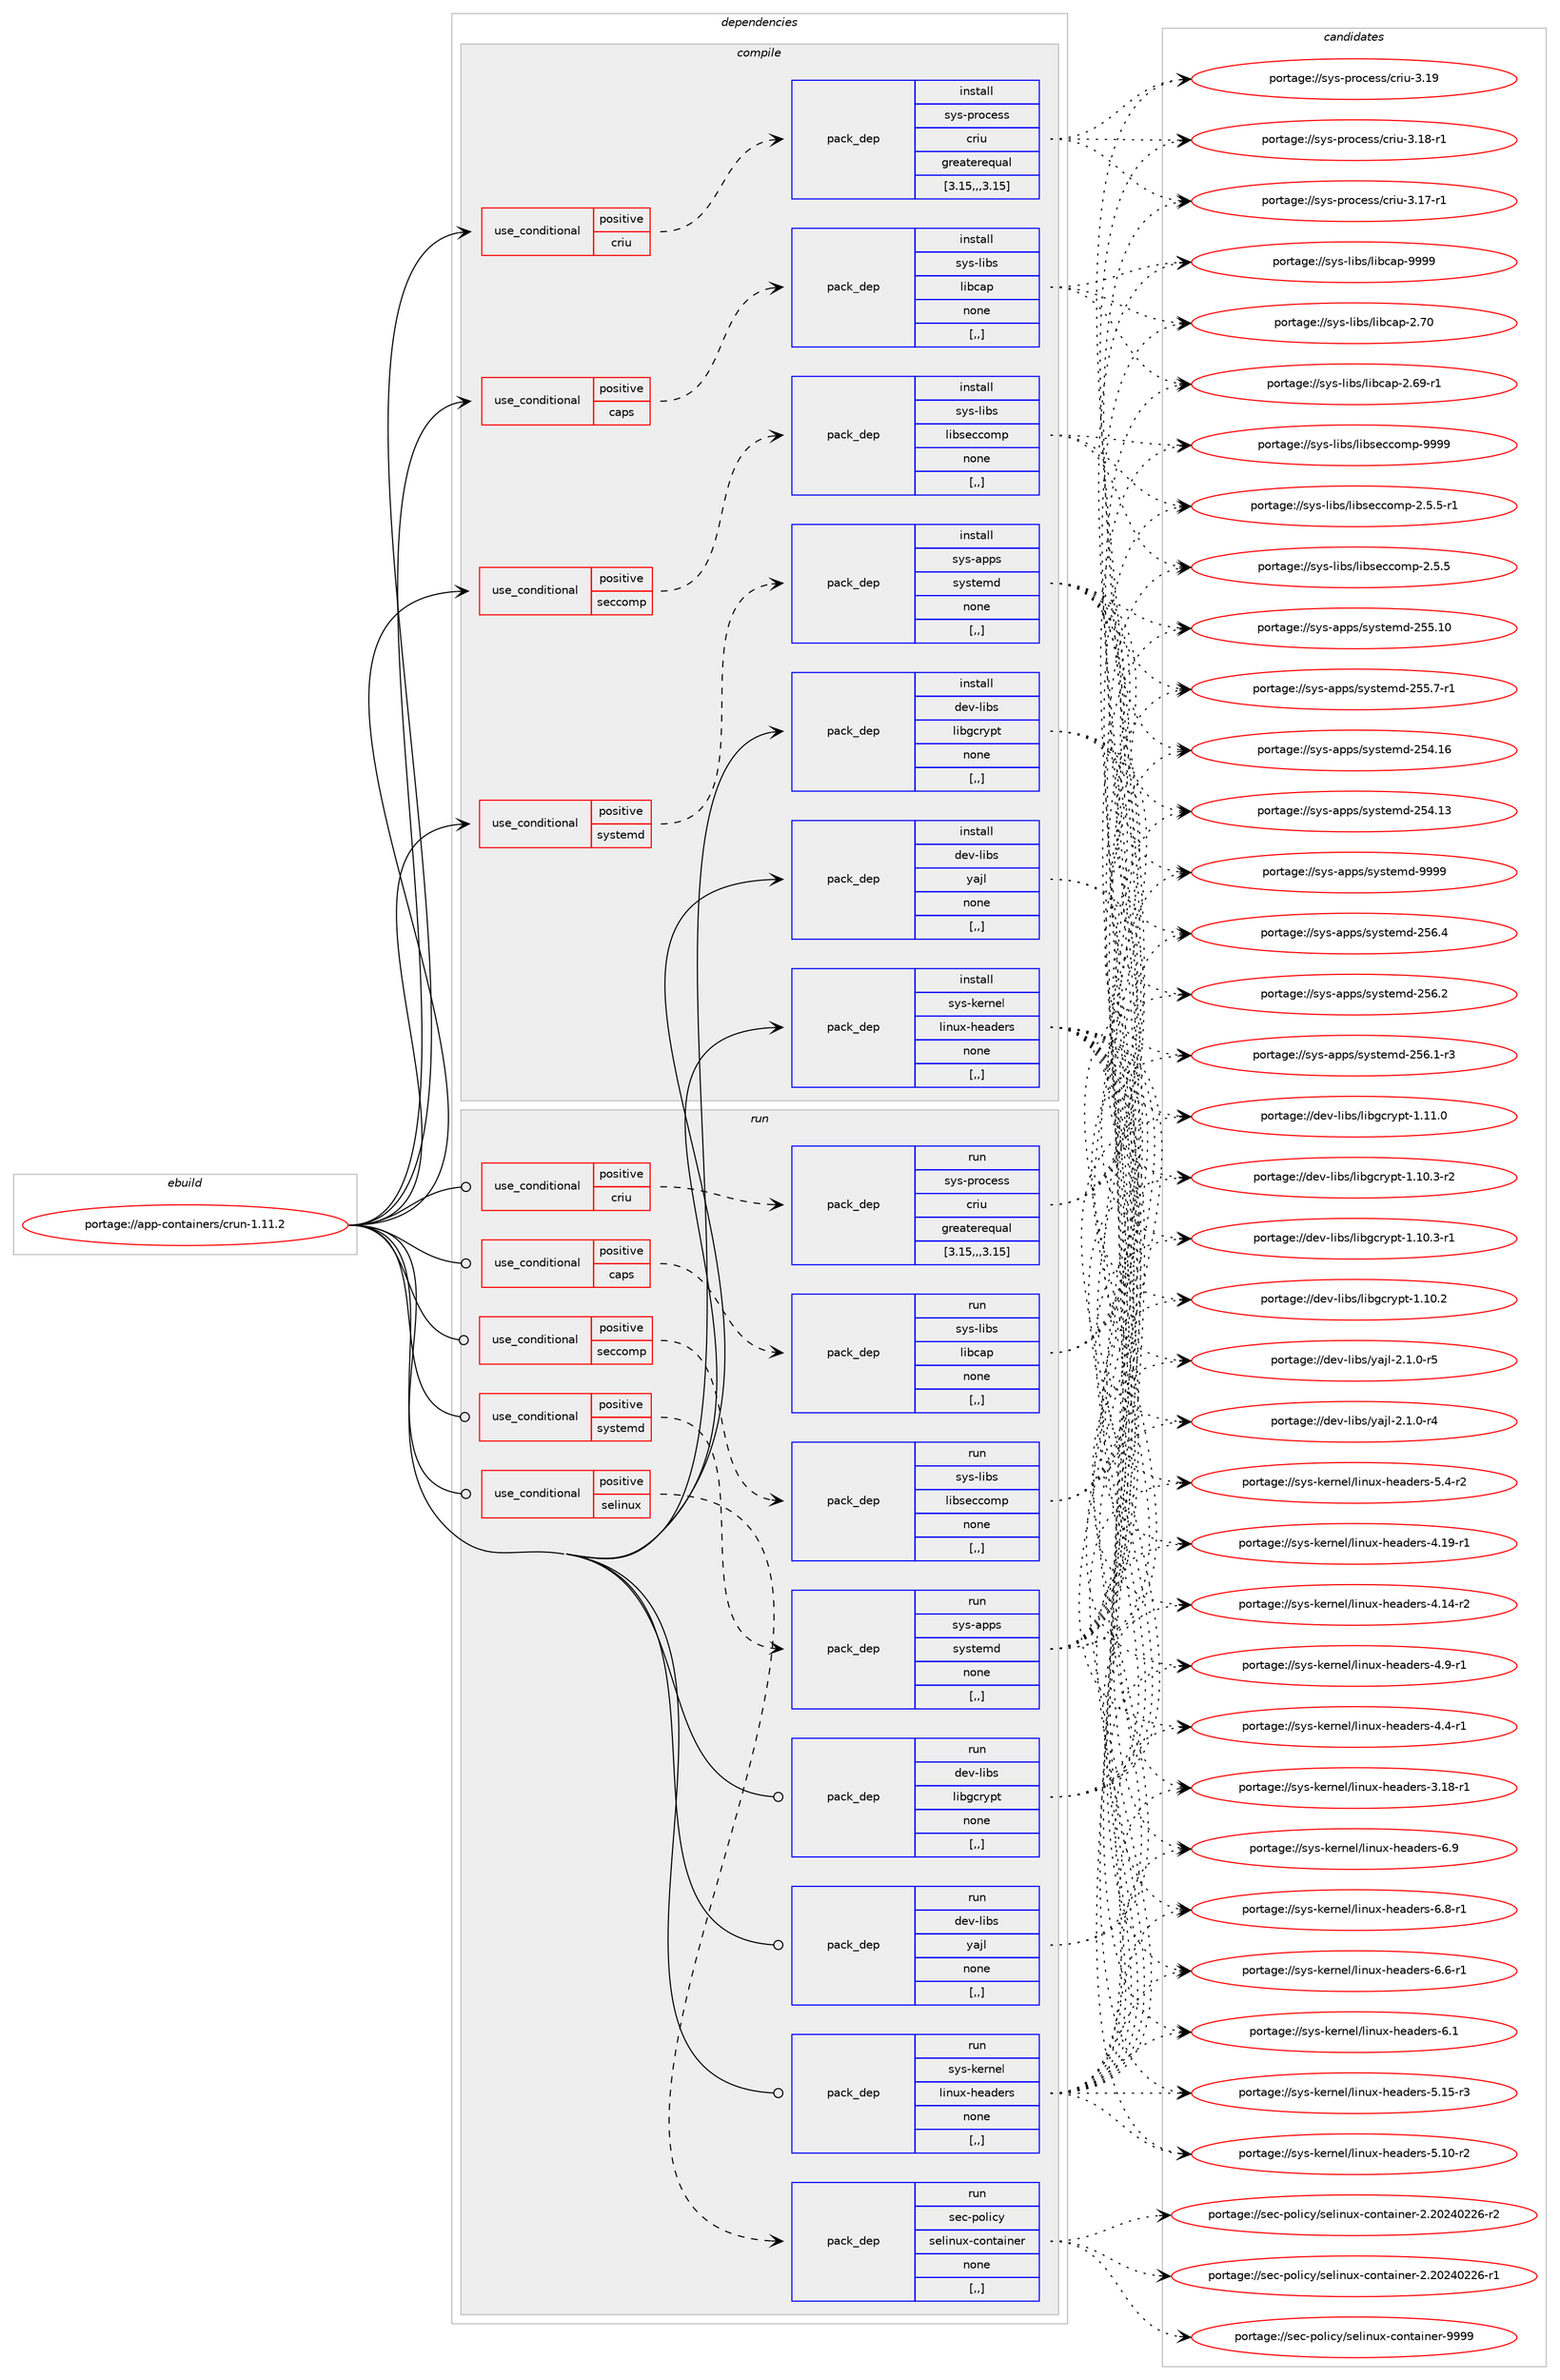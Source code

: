 digraph prolog {

# *************
# Graph options
# *************

newrank=true;
concentrate=true;
compound=true;
graph [rankdir=LR,fontname=Helvetica,fontsize=10,ranksep=1.5];#, ranksep=2.5, nodesep=0.2];
edge  [arrowhead=vee];
node  [fontname=Helvetica,fontsize=10];

# **********
# The ebuild
# **********

subgraph cluster_leftcol {
color=gray;
label=<<i>ebuild</i>>;
id [label="portage://app-containers/crun-1.11.2", color=red, width=4, href="../app-containers/crun-1.11.2.svg"];
}

# ****************
# The dependencies
# ****************

subgraph cluster_midcol {
color=gray;
label=<<i>dependencies</i>>;
subgraph cluster_compile {
fillcolor="#eeeeee";
style=filled;
label=<<i>compile</i>>;
subgraph cond3016 {
dependency11163 [label=<<TABLE BORDER="0" CELLBORDER="1" CELLSPACING="0" CELLPADDING="4"><TR><TD ROWSPAN="3" CELLPADDING="10">use_conditional</TD></TR><TR><TD>positive</TD></TR><TR><TD>caps</TD></TR></TABLE>>, shape=none, color=red];
subgraph pack8089 {
dependency11164 [label=<<TABLE BORDER="0" CELLBORDER="1" CELLSPACING="0" CELLPADDING="4" WIDTH="220"><TR><TD ROWSPAN="6" CELLPADDING="30">pack_dep</TD></TR><TR><TD WIDTH="110">install</TD></TR><TR><TD>sys-libs</TD></TR><TR><TD>libcap</TD></TR><TR><TD>none</TD></TR><TR><TD>[,,]</TD></TR></TABLE>>, shape=none, color=blue];
}
dependency11163:e -> dependency11164:w [weight=20,style="dashed",arrowhead="vee"];
}
id:e -> dependency11163:w [weight=20,style="solid",arrowhead="vee"];
subgraph cond3017 {
dependency11165 [label=<<TABLE BORDER="0" CELLBORDER="1" CELLSPACING="0" CELLPADDING="4"><TR><TD ROWSPAN="3" CELLPADDING="10">use_conditional</TD></TR><TR><TD>positive</TD></TR><TR><TD>criu</TD></TR></TABLE>>, shape=none, color=red];
subgraph pack8090 {
dependency11166 [label=<<TABLE BORDER="0" CELLBORDER="1" CELLSPACING="0" CELLPADDING="4" WIDTH="220"><TR><TD ROWSPAN="6" CELLPADDING="30">pack_dep</TD></TR><TR><TD WIDTH="110">install</TD></TR><TR><TD>sys-process</TD></TR><TR><TD>criu</TD></TR><TR><TD>greaterequal</TD></TR><TR><TD>[3.15,,,3.15]</TD></TR></TABLE>>, shape=none, color=blue];
}
dependency11165:e -> dependency11166:w [weight=20,style="dashed",arrowhead="vee"];
}
id:e -> dependency11165:w [weight=20,style="solid",arrowhead="vee"];
subgraph cond3018 {
dependency11167 [label=<<TABLE BORDER="0" CELLBORDER="1" CELLSPACING="0" CELLPADDING="4"><TR><TD ROWSPAN="3" CELLPADDING="10">use_conditional</TD></TR><TR><TD>positive</TD></TR><TR><TD>seccomp</TD></TR></TABLE>>, shape=none, color=red];
subgraph pack8091 {
dependency11168 [label=<<TABLE BORDER="0" CELLBORDER="1" CELLSPACING="0" CELLPADDING="4" WIDTH="220"><TR><TD ROWSPAN="6" CELLPADDING="30">pack_dep</TD></TR><TR><TD WIDTH="110">install</TD></TR><TR><TD>sys-libs</TD></TR><TR><TD>libseccomp</TD></TR><TR><TD>none</TD></TR><TR><TD>[,,]</TD></TR></TABLE>>, shape=none, color=blue];
}
dependency11167:e -> dependency11168:w [weight=20,style="dashed",arrowhead="vee"];
}
id:e -> dependency11167:w [weight=20,style="solid",arrowhead="vee"];
subgraph cond3019 {
dependency11169 [label=<<TABLE BORDER="0" CELLBORDER="1" CELLSPACING="0" CELLPADDING="4"><TR><TD ROWSPAN="3" CELLPADDING="10">use_conditional</TD></TR><TR><TD>positive</TD></TR><TR><TD>systemd</TD></TR></TABLE>>, shape=none, color=red];
subgraph pack8092 {
dependency11170 [label=<<TABLE BORDER="0" CELLBORDER="1" CELLSPACING="0" CELLPADDING="4" WIDTH="220"><TR><TD ROWSPAN="6" CELLPADDING="30">pack_dep</TD></TR><TR><TD WIDTH="110">install</TD></TR><TR><TD>sys-apps</TD></TR><TR><TD>systemd</TD></TR><TR><TD>none</TD></TR><TR><TD>[,,]</TD></TR></TABLE>>, shape=none, color=blue];
}
dependency11169:e -> dependency11170:w [weight=20,style="dashed",arrowhead="vee"];
}
id:e -> dependency11169:w [weight=20,style="solid",arrowhead="vee"];
subgraph pack8093 {
dependency11171 [label=<<TABLE BORDER="0" CELLBORDER="1" CELLSPACING="0" CELLPADDING="4" WIDTH="220"><TR><TD ROWSPAN="6" CELLPADDING="30">pack_dep</TD></TR><TR><TD WIDTH="110">install</TD></TR><TR><TD>dev-libs</TD></TR><TR><TD>libgcrypt</TD></TR><TR><TD>none</TD></TR><TR><TD>[,,]</TD></TR></TABLE>>, shape=none, color=blue];
}
id:e -> dependency11171:w [weight=20,style="solid",arrowhead="vee"];
subgraph pack8094 {
dependency11172 [label=<<TABLE BORDER="0" CELLBORDER="1" CELLSPACING="0" CELLPADDING="4" WIDTH="220"><TR><TD ROWSPAN="6" CELLPADDING="30">pack_dep</TD></TR><TR><TD WIDTH="110">install</TD></TR><TR><TD>dev-libs</TD></TR><TR><TD>yajl</TD></TR><TR><TD>none</TD></TR><TR><TD>[,,]</TD></TR></TABLE>>, shape=none, color=blue];
}
id:e -> dependency11172:w [weight=20,style="solid",arrowhead="vee"];
subgraph pack8095 {
dependency11173 [label=<<TABLE BORDER="0" CELLBORDER="1" CELLSPACING="0" CELLPADDING="4" WIDTH="220"><TR><TD ROWSPAN="6" CELLPADDING="30">pack_dep</TD></TR><TR><TD WIDTH="110">install</TD></TR><TR><TD>sys-kernel</TD></TR><TR><TD>linux-headers</TD></TR><TR><TD>none</TD></TR><TR><TD>[,,]</TD></TR></TABLE>>, shape=none, color=blue];
}
id:e -> dependency11173:w [weight=20,style="solid",arrowhead="vee"];
}
subgraph cluster_compileandrun {
fillcolor="#eeeeee";
style=filled;
label=<<i>compile and run</i>>;
}
subgraph cluster_run {
fillcolor="#eeeeee";
style=filled;
label=<<i>run</i>>;
subgraph cond3020 {
dependency11174 [label=<<TABLE BORDER="0" CELLBORDER="1" CELLSPACING="0" CELLPADDING="4"><TR><TD ROWSPAN="3" CELLPADDING="10">use_conditional</TD></TR><TR><TD>positive</TD></TR><TR><TD>caps</TD></TR></TABLE>>, shape=none, color=red];
subgraph pack8096 {
dependency11175 [label=<<TABLE BORDER="0" CELLBORDER="1" CELLSPACING="0" CELLPADDING="4" WIDTH="220"><TR><TD ROWSPAN="6" CELLPADDING="30">pack_dep</TD></TR><TR><TD WIDTH="110">run</TD></TR><TR><TD>sys-libs</TD></TR><TR><TD>libcap</TD></TR><TR><TD>none</TD></TR><TR><TD>[,,]</TD></TR></TABLE>>, shape=none, color=blue];
}
dependency11174:e -> dependency11175:w [weight=20,style="dashed",arrowhead="vee"];
}
id:e -> dependency11174:w [weight=20,style="solid",arrowhead="odot"];
subgraph cond3021 {
dependency11176 [label=<<TABLE BORDER="0" CELLBORDER="1" CELLSPACING="0" CELLPADDING="4"><TR><TD ROWSPAN="3" CELLPADDING="10">use_conditional</TD></TR><TR><TD>positive</TD></TR><TR><TD>criu</TD></TR></TABLE>>, shape=none, color=red];
subgraph pack8097 {
dependency11177 [label=<<TABLE BORDER="0" CELLBORDER="1" CELLSPACING="0" CELLPADDING="4" WIDTH="220"><TR><TD ROWSPAN="6" CELLPADDING="30">pack_dep</TD></TR><TR><TD WIDTH="110">run</TD></TR><TR><TD>sys-process</TD></TR><TR><TD>criu</TD></TR><TR><TD>greaterequal</TD></TR><TR><TD>[3.15,,,3.15]</TD></TR></TABLE>>, shape=none, color=blue];
}
dependency11176:e -> dependency11177:w [weight=20,style="dashed",arrowhead="vee"];
}
id:e -> dependency11176:w [weight=20,style="solid",arrowhead="odot"];
subgraph cond3022 {
dependency11178 [label=<<TABLE BORDER="0" CELLBORDER="1" CELLSPACING="0" CELLPADDING="4"><TR><TD ROWSPAN="3" CELLPADDING="10">use_conditional</TD></TR><TR><TD>positive</TD></TR><TR><TD>seccomp</TD></TR></TABLE>>, shape=none, color=red];
subgraph pack8098 {
dependency11179 [label=<<TABLE BORDER="0" CELLBORDER="1" CELLSPACING="0" CELLPADDING="4" WIDTH="220"><TR><TD ROWSPAN="6" CELLPADDING="30">pack_dep</TD></TR><TR><TD WIDTH="110">run</TD></TR><TR><TD>sys-libs</TD></TR><TR><TD>libseccomp</TD></TR><TR><TD>none</TD></TR><TR><TD>[,,]</TD></TR></TABLE>>, shape=none, color=blue];
}
dependency11178:e -> dependency11179:w [weight=20,style="dashed",arrowhead="vee"];
}
id:e -> dependency11178:w [weight=20,style="solid",arrowhead="odot"];
subgraph cond3023 {
dependency11180 [label=<<TABLE BORDER="0" CELLBORDER="1" CELLSPACING="0" CELLPADDING="4"><TR><TD ROWSPAN="3" CELLPADDING="10">use_conditional</TD></TR><TR><TD>positive</TD></TR><TR><TD>selinux</TD></TR></TABLE>>, shape=none, color=red];
subgraph pack8099 {
dependency11181 [label=<<TABLE BORDER="0" CELLBORDER="1" CELLSPACING="0" CELLPADDING="4" WIDTH="220"><TR><TD ROWSPAN="6" CELLPADDING="30">pack_dep</TD></TR><TR><TD WIDTH="110">run</TD></TR><TR><TD>sec-policy</TD></TR><TR><TD>selinux-container</TD></TR><TR><TD>none</TD></TR><TR><TD>[,,]</TD></TR></TABLE>>, shape=none, color=blue];
}
dependency11180:e -> dependency11181:w [weight=20,style="dashed",arrowhead="vee"];
}
id:e -> dependency11180:w [weight=20,style="solid",arrowhead="odot"];
subgraph cond3024 {
dependency11182 [label=<<TABLE BORDER="0" CELLBORDER="1" CELLSPACING="0" CELLPADDING="4"><TR><TD ROWSPAN="3" CELLPADDING="10">use_conditional</TD></TR><TR><TD>positive</TD></TR><TR><TD>systemd</TD></TR></TABLE>>, shape=none, color=red];
subgraph pack8100 {
dependency11183 [label=<<TABLE BORDER="0" CELLBORDER="1" CELLSPACING="0" CELLPADDING="4" WIDTH="220"><TR><TD ROWSPAN="6" CELLPADDING="30">pack_dep</TD></TR><TR><TD WIDTH="110">run</TD></TR><TR><TD>sys-apps</TD></TR><TR><TD>systemd</TD></TR><TR><TD>none</TD></TR><TR><TD>[,,]</TD></TR></TABLE>>, shape=none, color=blue];
}
dependency11182:e -> dependency11183:w [weight=20,style="dashed",arrowhead="vee"];
}
id:e -> dependency11182:w [weight=20,style="solid",arrowhead="odot"];
subgraph pack8101 {
dependency11184 [label=<<TABLE BORDER="0" CELLBORDER="1" CELLSPACING="0" CELLPADDING="4" WIDTH="220"><TR><TD ROWSPAN="6" CELLPADDING="30">pack_dep</TD></TR><TR><TD WIDTH="110">run</TD></TR><TR><TD>dev-libs</TD></TR><TR><TD>libgcrypt</TD></TR><TR><TD>none</TD></TR><TR><TD>[,,]</TD></TR></TABLE>>, shape=none, color=blue];
}
id:e -> dependency11184:w [weight=20,style="solid",arrowhead="odot"];
subgraph pack8102 {
dependency11185 [label=<<TABLE BORDER="0" CELLBORDER="1" CELLSPACING="0" CELLPADDING="4" WIDTH="220"><TR><TD ROWSPAN="6" CELLPADDING="30">pack_dep</TD></TR><TR><TD WIDTH="110">run</TD></TR><TR><TD>dev-libs</TD></TR><TR><TD>yajl</TD></TR><TR><TD>none</TD></TR><TR><TD>[,,]</TD></TR></TABLE>>, shape=none, color=blue];
}
id:e -> dependency11185:w [weight=20,style="solid",arrowhead="odot"];
subgraph pack8103 {
dependency11186 [label=<<TABLE BORDER="0" CELLBORDER="1" CELLSPACING="0" CELLPADDING="4" WIDTH="220"><TR><TD ROWSPAN="6" CELLPADDING="30">pack_dep</TD></TR><TR><TD WIDTH="110">run</TD></TR><TR><TD>sys-kernel</TD></TR><TR><TD>linux-headers</TD></TR><TR><TD>none</TD></TR><TR><TD>[,,]</TD></TR></TABLE>>, shape=none, color=blue];
}
id:e -> dependency11186:w [weight=20,style="solid",arrowhead="odot"];
}
}

# **************
# The candidates
# **************

subgraph cluster_choices {
rank=same;
color=gray;
label=<<i>candidates</i>>;

subgraph choice8089 {
color=black;
nodesep=1;
choice1151211154510810598115471081059899971124557575757 [label="portage://sys-libs/libcap-9999", color=red, width=4,href="../sys-libs/libcap-9999.svg"];
choice1151211154510810598115471081059899971124550465548 [label="portage://sys-libs/libcap-2.70", color=red, width=4,href="../sys-libs/libcap-2.70.svg"];
choice11512111545108105981154710810598999711245504654574511449 [label="portage://sys-libs/libcap-2.69-r1", color=red, width=4,href="../sys-libs/libcap-2.69-r1.svg"];
dependency11164:e -> choice1151211154510810598115471081059899971124557575757:w [style=dotted,weight="100"];
dependency11164:e -> choice1151211154510810598115471081059899971124550465548:w [style=dotted,weight="100"];
dependency11164:e -> choice11512111545108105981154710810598999711245504654574511449:w [style=dotted,weight="100"];
}
subgraph choice8090 {
color=black;
nodesep=1;
choice115121115451121141119910111511547991141051174551464957 [label="portage://sys-process/criu-3.19", color=red, width=4,href="../sys-process/criu-3.19.svg"];
choice1151211154511211411199101115115479911410511745514649564511449 [label="portage://sys-process/criu-3.18-r1", color=red, width=4,href="../sys-process/criu-3.18-r1.svg"];
choice1151211154511211411199101115115479911410511745514649554511449 [label="portage://sys-process/criu-3.17-r1", color=red, width=4,href="../sys-process/criu-3.17-r1.svg"];
dependency11166:e -> choice115121115451121141119910111511547991141051174551464957:w [style=dotted,weight="100"];
dependency11166:e -> choice1151211154511211411199101115115479911410511745514649564511449:w [style=dotted,weight="100"];
dependency11166:e -> choice1151211154511211411199101115115479911410511745514649554511449:w [style=dotted,weight="100"];
}
subgraph choice8091 {
color=black;
nodesep=1;
choice1151211154510810598115471081059811510199991111091124557575757 [label="portage://sys-libs/libseccomp-9999", color=red, width=4,href="../sys-libs/libseccomp-9999.svg"];
choice1151211154510810598115471081059811510199991111091124550465346534511449 [label="portage://sys-libs/libseccomp-2.5.5-r1", color=red, width=4,href="../sys-libs/libseccomp-2.5.5-r1.svg"];
choice115121115451081059811547108105981151019999111109112455046534653 [label="portage://sys-libs/libseccomp-2.5.5", color=red, width=4,href="../sys-libs/libseccomp-2.5.5.svg"];
dependency11168:e -> choice1151211154510810598115471081059811510199991111091124557575757:w [style=dotted,weight="100"];
dependency11168:e -> choice1151211154510810598115471081059811510199991111091124550465346534511449:w [style=dotted,weight="100"];
dependency11168:e -> choice115121115451081059811547108105981151019999111109112455046534653:w [style=dotted,weight="100"];
}
subgraph choice8092 {
color=black;
nodesep=1;
choice1151211154597112112115471151211151161011091004557575757 [label="portage://sys-apps/systemd-9999", color=red, width=4,href="../sys-apps/systemd-9999.svg"];
choice115121115459711211211547115121115116101109100455053544652 [label="portage://sys-apps/systemd-256.4", color=red, width=4,href="../sys-apps/systemd-256.4.svg"];
choice115121115459711211211547115121115116101109100455053544650 [label="portage://sys-apps/systemd-256.2", color=red, width=4,href="../sys-apps/systemd-256.2.svg"];
choice1151211154597112112115471151211151161011091004550535446494511451 [label="portage://sys-apps/systemd-256.1-r3", color=red, width=4,href="../sys-apps/systemd-256.1-r3.svg"];
choice11512111545971121121154711512111511610110910045505353464948 [label="portage://sys-apps/systemd-255.10", color=red, width=4,href="../sys-apps/systemd-255.10.svg"];
choice1151211154597112112115471151211151161011091004550535346554511449 [label="portage://sys-apps/systemd-255.7-r1", color=red, width=4,href="../sys-apps/systemd-255.7-r1.svg"];
choice11512111545971121121154711512111511610110910045505352464954 [label="portage://sys-apps/systemd-254.16", color=red, width=4,href="../sys-apps/systemd-254.16.svg"];
choice11512111545971121121154711512111511610110910045505352464951 [label="portage://sys-apps/systemd-254.13", color=red, width=4,href="../sys-apps/systemd-254.13.svg"];
dependency11170:e -> choice1151211154597112112115471151211151161011091004557575757:w [style=dotted,weight="100"];
dependency11170:e -> choice115121115459711211211547115121115116101109100455053544652:w [style=dotted,weight="100"];
dependency11170:e -> choice115121115459711211211547115121115116101109100455053544650:w [style=dotted,weight="100"];
dependency11170:e -> choice1151211154597112112115471151211151161011091004550535446494511451:w [style=dotted,weight="100"];
dependency11170:e -> choice11512111545971121121154711512111511610110910045505353464948:w [style=dotted,weight="100"];
dependency11170:e -> choice1151211154597112112115471151211151161011091004550535346554511449:w [style=dotted,weight="100"];
dependency11170:e -> choice11512111545971121121154711512111511610110910045505352464954:w [style=dotted,weight="100"];
dependency11170:e -> choice11512111545971121121154711512111511610110910045505352464951:w [style=dotted,weight="100"];
}
subgraph choice8093 {
color=black;
nodesep=1;
choice100101118451081059811547108105981039911412111211645494649494648 [label="portage://dev-libs/libgcrypt-1.11.0", color=red, width=4,href="../dev-libs/libgcrypt-1.11.0.svg"];
choice1001011184510810598115471081059810399114121112116454946494846514511450 [label="portage://dev-libs/libgcrypt-1.10.3-r2", color=red, width=4,href="../dev-libs/libgcrypt-1.10.3-r2.svg"];
choice1001011184510810598115471081059810399114121112116454946494846514511449 [label="portage://dev-libs/libgcrypt-1.10.3-r1", color=red, width=4,href="../dev-libs/libgcrypt-1.10.3-r1.svg"];
choice100101118451081059811547108105981039911412111211645494649484650 [label="portage://dev-libs/libgcrypt-1.10.2", color=red, width=4,href="../dev-libs/libgcrypt-1.10.2.svg"];
dependency11171:e -> choice100101118451081059811547108105981039911412111211645494649494648:w [style=dotted,weight="100"];
dependency11171:e -> choice1001011184510810598115471081059810399114121112116454946494846514511450:w [style=dotted,weight="100"];
dependency11171:e -> choice1001011184510810598115471081059810399114121112116454946494846514511449:w [style=dotted,weight="100"];
dependency11171:e -> choice100101118451081059811547108105981039911412111211645494649484650:w [style=dotted,weight="100"];
}
subgraph choice8094 {
color=black;
nodesep=1;
choice100101118451081059811547121971061084550464946484511453 [label="portage://dev-libs/yajl-2.1.0-r5", color=red, width=4,href="../dev-libs/yajl-2.1.0-r5.svg"];
choice100101118451081059811547121971061084550464946484511452 [label="portage://dev-libs/yajl-2.1.0-r4", color=red, width=4,href="../dev-libs/yajl-2.1.0-r4.svg"];
dependency11172:e -> choice100101118451081059811547121971061084550464946484511453:w [style=dotted,weight="100"];
dependency11172:e -> choice100101118451081059811547121971061084550464946484511452:w [style=dotted,weight="100"];
}
subgraph choice8095 {
color=black;
nodesep=1;
choice1151211154510710111411010110847108105110117120451041019710010111411545544657 [label="portage://sys-kernel/linux-headers-6.9", color=red, width=4,href="../sys-kernel/linux-headers-6.9.svg"];
choice11512111545107101114110101108471081051101171204510410197100101114115455446564511449 [label="portage://sys-kernel/linux-headers-6.8-r1", color=red, width=4,href="../sys-kernel/linux-headers-6.8-r1.svg"];
choice11512111545107101114110101108471081051101171204510410197100101114115455446544511449 [label="portage://sys-kernel/linux-headers-6.6-r1", color=red, width=4,href="../sys-kernel/linux-headers-6.6-r1.svg"];
choice1151211154510710111411010110847108105110117120451041019710010111411545544649 [label="portage://sys-kernel/linux-headers-6.1", color=red, width=4,href="../sys-kernel/linux-headers-6.1.svg"];
choice1151211154510710111411010110847108105110117120451041019710010111411545534649534511451 [label="portage://sys-kernel/linux-headers-5.15-r3", color=red, width=4,href="../sys-kernel/linux-headers-5.15-r3.svg"];
choice1151211154510710111411010110847108105110117120451041019710010111411545534649484511450 [label="portage://sys-kernel/linux-headers-5.10-r2", color=red, width=4,href="../sys-kernel/linux-headers-5.10-r2.svg"];
choice11512111545107101114110101108471081051101171204510410197100101114115455346524511450 [label="portage://sys-kernel/linux-headers-5.4-r2", color=red, width=4,href="../sys-kernel/linux-headers-5.4-r2.svg"];
choice1151211154510710111411010110847108105110117120451041019710010111411545524649574511449 [label="portage://sys-kernel/linux-headers-4.19-r1", color=red, width=4,href="../sys-kernel/linux-headers-4.19-r1.svg"];
choice1151211154510710111411010110847108105110117120451041019710010111411545524649524511450 [label="portage://sys-kernel/linux-headers-4.14-r2", color=red, width=4,href="../sys-kernel/linux-headers-4.14-r2.svg"];
choice11512111545107101114110101108471081051101171204510410197100101114115455246574511449 [label="portage://sys-kernel/linux-headers-4.9-r1", color=red, width=4,href="../sys-kernel/linux-headers-4.9-r1.svg"];
choice11512111545107101114110101108471081051101171204510410197100101114115455246524511449 [label="portage://sys-kernel/linux-headers-4.4-r1", color=red, width=4,href="../sys-kernel/linux-headers-4.4-r1.svg"];
choice1151211154510710111411010110847108105110117120451041019710010111411545514649564511449 [label="portage://sys-kernel/linux-headers-3.18-r1", color=red, width=4,href="../sys-kernel/linux-headers-3.18-r1.svg"];
dependency11173:e -> choice1151211154510710111411010110847108105110117120451041019710010111411545544657:w [style=dotted,weight="100"];
dependency11173:e -> choice11512111545107101114110101108471081051101171204510410197100101114115455446564511449:w [style=dotted,weight="100"];
dependency11173:e -> choice11512111545107101114110101108471081051101171204510410197100101114115455446544511449:w [style=dotted,weight="100"];
dependency11173:e -> choice1151211154510710111411010110847108105110117120451041019710010111411545544649:w [style=dotted,weight="100"];
dependency11173:e -> choice1151211154510710111411010110847108105110117120451041019710010111411545534649534511451:w [style=dotted,weight="100"];
dependency11173:e -> choice1151211154510710111411010110847108105110117120451041019710010111411545534649484511450:w [style=dotted,weight="100"];
dependency11173:e -> choice11512111545107101114110101108471081051101171204510410197100101114115455346524511450:w [style=dotted,weight="100"];
dependency11173:e -> choice1151211154510710111411010110847108105110117120451041019710010111411545524649574511449:w [style=dotted,weight="100"];
dependency11173:e -> choice1151211154510710111411010110847108105110117120451041019710010111411545524649524511450:w [style=dotted,weight="100"];
dependency11173:e -> choice11512111545107101114110101108471081051101171204510410197100101114115455246574511449:w [style=dotted,weight="100"];
dependency11173:e -> choice11512111545107101114110101108471081051101171204510410197100101114115455246524511449:w [style=dotted,weight="100"];
dependency11173:e -> choice1151211154510710111411010110847108105110117120451041019710010111411545514649564511449:w [style=dotted,weight="100"];
}
subgraph choice8096 {
color=black;
nodesep=1;
choice1151211154510810598115471081059899971124557575757 [label="portage://sys-libs/libcap-9999", color=red, width=4,href="../sys-libs/libcap-9999.svg"];
choice1151211154510810598115471081059899971124550465548 [label="portage://sys-libs/libcap-2.70", color=red, width=4,href="../sys-libs/libcap-2.70.svg"];
choice11512111545108105981154710810598999711245504654574511449 [label="portage://sys-libs/libcap-2.69-r1", color=red, width=4,href="../sys-libs/libcap-2.69-r1.svg"];
dependency11175:e -> choice1151211154510810598115471081059899971124557575757:w [style=dotted,weight="100"];
dependency11175:e -> choice1151211154510810598115471081059899971124550465548:w [style=dotted,weight="100"];
dependency11175:e -> choice11512111545108105981154710810598999711245504654574511449:w [style=dotted,weight="100"];
}
subgraph choice8097 {
color=black;
nodesep=1;
choice115121115451121141119910111511547991141051174551464957 [label="portage://sys-process/criu-3.19", color=red, width=4,href="../sys-process/criu-3.19.svg"];
choice1151211154511211411199101115115479911410511745514649564511449 [label="portage://sys-process/criu-3.18-r1", color=red, width=4,href="../sys-process/criu-3.18-r1.svg"];
choice1151211154511211411199101115115479911410511745514649554511449 [label="portage://sys-process/criu-3.17-r1", color=red, width=4,href="../sys-process/criu-3.17-r1.svg"];
dependency11177:e -> choice115121115451121141119910111511547991141051174551464957:w [style=dotted,weight="100"];
dependency11177:e -> choice1151211154511211411199101115115479911410511745514649564511449:w [style=dotted,weight="100"];
dependency11177:e -> choice1151211154511211411199101115115479911410511745514649554511449:w [style=dotted,weight="100"];
}
subgraph choice8098 {
color=black;
nodesep=1;
choice1151211154510810598115471081059811510199991111091124557575757 [label="portage://sys-libs/libseccomp-9999", color=red, width=4,href="../sys-libs/libseccomp-9999.svg"];
choice1151211154510810598115471081059811510199991111091124550465346534511449 [label="portage://sys-libs/libseccomp-2.5.5-r1", color=red, width=4,href="../sys-libs/libseccomp-2.5.5-r1.svg"];
choice115121115451081059811547108105981151019999111109112455046534653 [label="portage://sys-libs/libseccomp-2.5.5", color=red, width=4,href="../sys-libs/libseccomp-2.5.5.svg"];
dependency11179:e -> choice1151211154510810598115471081059811510199991111091124557575757:w [style=dotted,weight="100"];
dependency11179:e -> choice1151211154510810598115471081059811510199991111091124550465346534511449:w [style=dotted,weight="100"];
dependency11179:e -> choice115121115451081059811547108105981151019999111109112455046534653:w [style=dotted,weight="100"];
}
subgraph choice8099 {
color=black;
nodesep=1;
choice115101994511211110810599121471151011081051101171204599111110116971051101011144557575757 [label="portage://sec-policy/selinux-container-9999", color=red, width=4,href="../sec-policy/selinux-container-9999.svg"];
choice1151019945112111108105991214711510110810511011712045991111101169710511010111445504650485052485050544511450 [label="portage://sec-policy/selinux-container-2.20240226-r2", color=red, width=4,href="../sec-policy/selinux-container-2.20240226-r2.svg"];
choice1151019945112111108105991214711510110810511011712045991111101169710511010111445504650485052485050544511449 [label="portage://sec-policy/selinux-container-2.20240226-r1", color=red, width=4,href="../sec-policy/selinux-container-2.20240226-r1.svg"];
dependency11181:e -> choice115101994511211110810599121471151011081051101171204599111110116971051101011144557575757:w [style=dotted,weight="100"];
dependency11181:e -> choice1151019945112111108105991214711510110810511011712045991111101169710511010111445504650485052485050544511450:w [style=dotted,weight="100"];
dependency11181:e -> choice1151019945112111108105991214711510110810511011712045991111101169710511010111445504650485052485050544511449:w [style=dotted,weight="100"];
}
subgraph choice8100 {
color=black;
nodesep=1;
choice1151211154597112112115471151211151161011091004557575757 [label="portage://sys-apps/systemd-9999", color=red, width=4,href="../sys-apps/systemd-9999.svg"];
choice115121115459711211211547115121115116101109100455053544652 [label="portage://sys-apps/systemd-256.4", color=red, width=4,href="../sys-apps/systemd-256.4.svg"];
choice115121115459711211211547115121115116101109100455053544650 [label="portage://sys-apps/systemd-256.2", color=red, width=4,href="../sys-apps/systemd-256.2.svg"];
choice1151211154597112112115471151211151161011091004550535446494511451 [label="portage://sys-apps/systemd-256.1-r3", color=red, width=4,href="../sys-apps/systemd-256.1-r3.svg"];
choice11512111545971121121154711512111511610110910045505353464948 [label="portage://sys-apps/systemd-255.10", color=red, width=4,href="../sys-apps/systemd-255.10.svg"];
choice1151211154597112112115471151211151161011091004550535346554511449 [label="portage://sys-apps/systemd-255.7-r1", color=red, width=4,href="../sys-apps/systemd-255.7-r1.svg"];
choice11512111545971121121154711512111511610110910045505352464954 [label="portage://sys-apps/systemd-254.16", color=red, width=4,href="../sys-apps/systemd-254.16.svg"];
choice11512111545971121121154711512111511610110910045505352464951 [label="portage://sys-apps/systemd-254.13", color=red, width=4,href="../sys-apps/systemd-254.13.svg"];
dependency11183:e -> choice1151211154597112112115471151211151161011091004557575757:w [style=dotted,weight="100"];
dependency11183:e -> choice115121115459711211211547115121115116101109100455053544652:w [style=dotted,weight="100"];
dependency11183:e -> choice115121115459711211211547115121115116101109100455053544650:w [style=dotted,weight="100"];
dependency11183:e -> choice1151211154597112112115471151211151161011091004550535446494511451:w [style=dotted,weight="100"];
dependency11183:e -> choice11512111545971121121154711512111511610110910045505353464948:w [style=dotted,weight="100"];
dependency11183:e -> choice1151211154597112112115471151211151161011091004550535346554511449:w [style=dotted,weight="100"];
dependency11183:e -> choice11512111545971121121154711512111511610110910045505352464954:w [style=dotted,weight="100"];
dependency11183:e -> choice11512111545971121121154711512111511610110910045505352464951:w [style=dotted,weight="100"];
}
subgraph choice8101 {
color=black;
nodesep=1;
choice100101118451081059811547108105981039911412111211645494649494648 [label="portage://dev-libs/libgcrypt-1.11.0", color=red, width=4,href="../dev-libs/libgcrypt-1.11.0.svg"];
choice1001011184510810598115471081059810399114121112116454946494846514511450 [label="portage://dev-libs/libgcrypt-1.10.3-r2", color=red, width=4,href="../dev-libs/libgcrypt-1.10.3-r2.svg"];
choice1001011184510810598115471081059810399114121112116454946494846514511449 [label="portage://dev-libs/libgcrypt-1.10.3-r1", color=red, width=4,href="../dev-libs/libgcrypt-1.10.3-r1.svg"];
choice100101118451081059811547108105981039911412111211645494649484650 [label="portage://dev-libs/libgcrypt-1.10.2", color=red, width=4,href="../dev-libs/libgcrypt-1.10.2.svg"];
dependency11184:e -> choice100101118451081059811547108105981039911412111211645494649494648:w [style=dotted,weight="100"];
dependency11184:e -> choice1001011184510810598115471081059810399114121112116454946494846514511450:w [style=dotted,weight="100"];
dependency11184:e -> choice1001011184510810598115471081059810399114121112116454946494846514511449:w [style=dotted,weight="100"];
dependency11184:e -> choice100101118451081059811547108105981039911412111211645494649484650:w [style=dotted,weight="100"];
}
subgraph choice8102 {
color=black;
nodesep=1;
choice100101118451081059811547121971061084550464946484511453 [label="portage://dev-libs/yajl-2.1.0-r5", color=red, width=4,href="../dev-libs/yajl-2.1.0-r5.svg"];
choice100101118451081059811547121971061084550464946484511452 [label="portage://dev-libs/yajl-2.1.0-r4", color=red, width=4,href="../dev-libs/yajl-2.1.0-r4.svg"];
dependency11185:e -> choice100101118451081059811547121971061084550464946484511453:w [style=dotted,weight="100"];
dependency11185:e -> choice100101118451081059811547121971061084550464946484511452:w [style=dotted,weight="100"];
}
subgraph choice8103 {
color=black;
nodesep=1;
choice1151211154510710111411010110847108105110117120451041019710010111411545544657 [label="portage://sys-kernel/linux-headers-6.9", color=red, width=4,href="../sys-kernel/linux-headers-6.9.svg"];
choice11512111545107101114110101108471081051101171204510410197100101114115455446564511449 [label="portage://sys-kernel/linux-headers-6.8-r1", color=red, width=4,href="../sys-kernel/linux-headers-6.8-r1.svg"];
choice11512111545107101114110101108471081051101171204510410197100101114115455446544511449 [label="portage://sys-kernel/linux-headers-6.6-r1", color=red, width=4,href="../sys-kernel/linux-headers-6.6-r1.svg"];
choice1151211154510710111411010110847108105110117120451041019710010111411545544649 [label="portage://sys-kernel/linux-headers-6.1", color=red, width=4,href="../sys-kernel/linux-headers-6.1.svg"];
choice1151211154510710111411010110847108105110117120451041019710010111411545534649534511451 [label="portage://sys-kernel/linux-headers-5.15-r3", color=red, width=4,href="../sys-kernel/linux-headers-5.15-r3.svg"];
choice1151211154510710111411010110847108105110117120451041019710010111411545534649484511450 [label="portage://sys-kernel/linux-headers-5.10-r2", color=red, width=4,href="../sys-kernel/linux-headers-5.10-r2.svg"];
choice11512111545107101114110101108471081051101171204510410197100101114115455346524511450 [label="portage://sys-kernel/linux-headers-5.4-r2", color=red, width=4,href="../sys-kernel/linux-headers-5.4-r2.svg"];
choice1151211154510710111411010110847108105110117120451041019710010111411545524649574511449 [label="portage://sys-kernel/linux-headers-4.19-r1", color=red, width=4,href="../sys-kernel/linux-headers-4.19-r1.svg"];
choice1151211154510710111411010110847108105110117120451041019710010111411545524649524511450 [label="portage://sys-kernel/linux-headers-4.14-r2", color=red, width=4,href="../sys-kernel/linux-headers-4.14-r2.svg"];
choice11512111545107101114110101108471081051101171204510410197100101114115455246574511449 [label="portage://sys-kernel/linux-headers-4.9-r1", color=red, width=4,href="../sys-kernel/linux-headers-4.9-r1.svg"];
choice11512111545107101114110101108471081051101171204510410197100101114115455246524511449 [label="portage://sys-kernel/linux-headers-4.4-r1", color=red, width=4,href="../sys-kernel/linux-headers-4.4-r1.svg"];
choice1151211154510710111411010110847108105110117120451041019710010111411545514649564511449 [label="portage://sys-kernel/linux-headers-3.18-r1", color=red, width=4,href="../sys-kernel/linux-headers-3.18-r1.svg"];
dependency11186:e -> choice1151211154510710111411010110847108105110117120451041019710010111411545544657:w [style=dotted,weight="100"];
dependency11186:e -> choice11512111545107101114110101108471081051101171204510410197100101114115455446564511449:w [style=dotted,weight="100"];
dependency11186:e -> choice11512111545107101114110101108471081051101171204510410197100101114115455446544511449:w [style=dotted,weight="100"];
dependency11186:e -> choice1151211154510710111411010110847108105110117120451041019710010111411545544649:w [style=dotted,weight="100"];
dependency11186:e -> choice1151211154510710111411010110847108105110117120451041019710010111411545534649534511451:w [style=dotted,weight="100"];
dependency11186:e -> choice1151211154510710111411010110847108105110117120451041019710010111411545534649484511450:w [style=dotted,weight="100"];
dependency11186:e -> choice11512111545107101114110101108471081051101171204510410197100101114115455346524511450:w [style=dotted,weight="100"];
dependency11186:e -> choice1151211154510710111411010110847108105110117120451041019710010111411545524649574511449:w [style=dotted,weight="100"];
dependency11186:e -> choice1151211154510710111411010110847108105110117120451041019710010111411545524649524511450:w [style=dotted,weight="100"];
dependency11186:e -> choice11512111545107101114110101108471081051101171204510410197100101114115455246574511449:w [style=dotted,weight="100"];
dependency11186:e -> choice11512111545107101114110101108471081051101171204510410197100101114115455246524511449:w [style=dotted,weight="100"];
dependency11186:e -> choice1151211154510710111411010110847108105110117120451041019710010111411545514649564511449:w [style=dotted,weight="100"];
}
}

}
